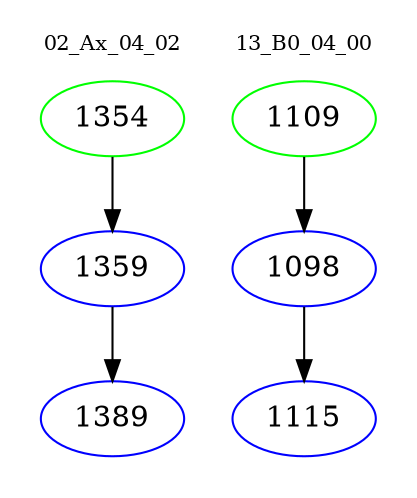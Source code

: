 digraph{
subgraph cluster_0 {
color = white
label = "02_Ax_04_02";
fontsize=10;
T0_1354 [label="1354", color="green"]
T0_1354 -> T0_1359 [color="black"]
T0_1359 [label="1359", color="blue"]
T0_1359 -> T0_1389 [color="black"]
T0_1389 [label="1389", color="blue"]
}
subgraph cluster_1 {
color = white
label = "13_B0_04_00";
fontsize=10;
T1_1109 [label="1109", color="green"]
T1_1109 -> T1_1098 [color="black"]
T1_1098 [label="1098", color="blue"]
T1_1098 -> T1_1115 [color="black"]
T1_1115 [label="1115", color="blue"]
}
}

